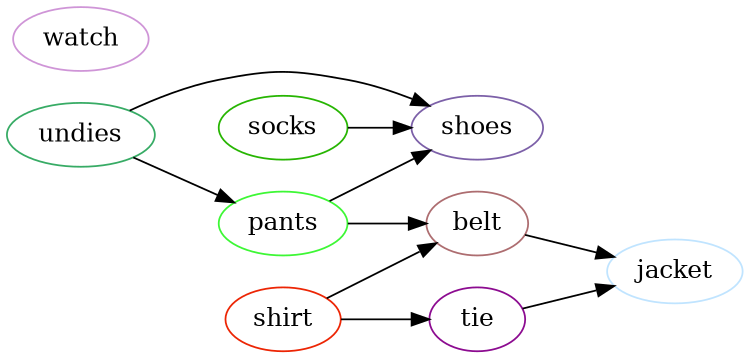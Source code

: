 digraph G {
	rankdir=LR size=5
	0 [label=undies color="#37AB65"]
	1 [label=pants color="#3DF735"]
	2 [label=belt color="#AD6D70"]
	3 [label=shirt color="#EC2504"]
	4 [label=tie color="#8C0B90"]
	5 [label=jacket color="#C0E4FF"]
	6 [label=socks color="#27B502"]
	7 [label=shoes color="#7C60A8"]
	8 [label=watch color="#CF95D7"]
	0 -> 1
	0 -> 7
	1 -> 2
	1 -> 7
	2 -> 5
	3 -> 2
	3 -> 4
	4 -> 5
	6 -> 7
}
